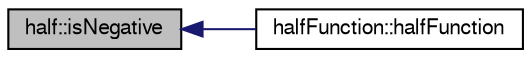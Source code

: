 digraph "half::isNegative"
{
  bgcolor="transparent";
  edge [fontname="FreeSans",fontsize="10",labelfontname="FreeSans",labelfontsize="10"];
  node [fontname="FreeSans",fontsize="10",shape=record];
  rankdir="LR";
  Node1 [label="half::isNegative",height=0.2,width=0.4,color="black", fillcolor="grey75", style="filled" fontcolor="black"];
  Node1 -> Node2 [dir="back",color="midnightblue",fontsize="10",style="solid",fontname="FreeSans"];
  Node2 [label="halfFunction::halfFunction",height=0.2,width=0.4,color="black",URL="$d1/d0a/classhalfFunction.html#a1db15d9c2a1b520f7ecd6a1c1dea66fb"];
}
